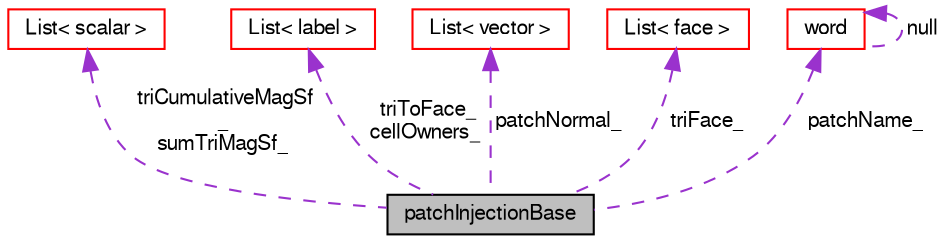 digraph "patchInjectionBase"
{
  bgcolor="transparent";
  edge [fontname="FreeSans",fontsize="10",labelfontname="FreeSans",labelfontsize="10"];
  node [fontname="FreeSans",fontsize="10",shape=record];
  Node3 [label="patchInjectionBase",height=0.2,width=0.4,color="black", fillcolor="grey75", style="filled", fontcolor="black"];
  Node4 -> Node3 [dir="back",color="darkorchid3",fontsize="10",style="dashed",label=" triCumulativeMagSf\l_\nsumTriMagSf_" ,fontname="FreeSans"];
  Node4 [label="List\< scalar \>",height=0.2,width=0.4,color="red",URL="$a25694.html"];
  Node8 -> Node3 [dir="back",color="darkorchid3",fontsize="10",style="dashed",label=" triToFace_\ncellOwners_" ,fontname="FreeSans"];
  Node8 [label="List\< label \>",height=0.2,width=0.4,color="red",URL="$a25694.html"];
  Node10 -> Node3 [dir="back",color="darkorchid3",fontsize="10",style="dashed",label=" patchNormal_" ,fontname="FreeSans"];
  Node10 [label="List\< vector \>",height=0.2,width=0.4,color="red",URL="$a25694.html"];
  Node12 -> Node3 [dir="back",color="darkorchid3",fontsize="10",style="dashed",label=" triFace_" ,fontname="FreeSans"];
  Node12 [label="List\< face \>",height=0.2,width=0.4,color="red",URL="$a25694.html"];
  Node15 -> Node3 [dir="back",color="darkorchid3",fontsize="10",style="dashed",label=" patchName_" ,fontname="FreeSans"];
  Node15 [label="word",height=0.2,width=0.4,color="red",URL="$a28258.html",tooltip="A class for handling words, derived from string. "];
  Node15 -> Node15 [dir="back",color="darkorchid3",fontsize="10",style="dashed",label=" null" ,fontname="FreeSans"];
}
